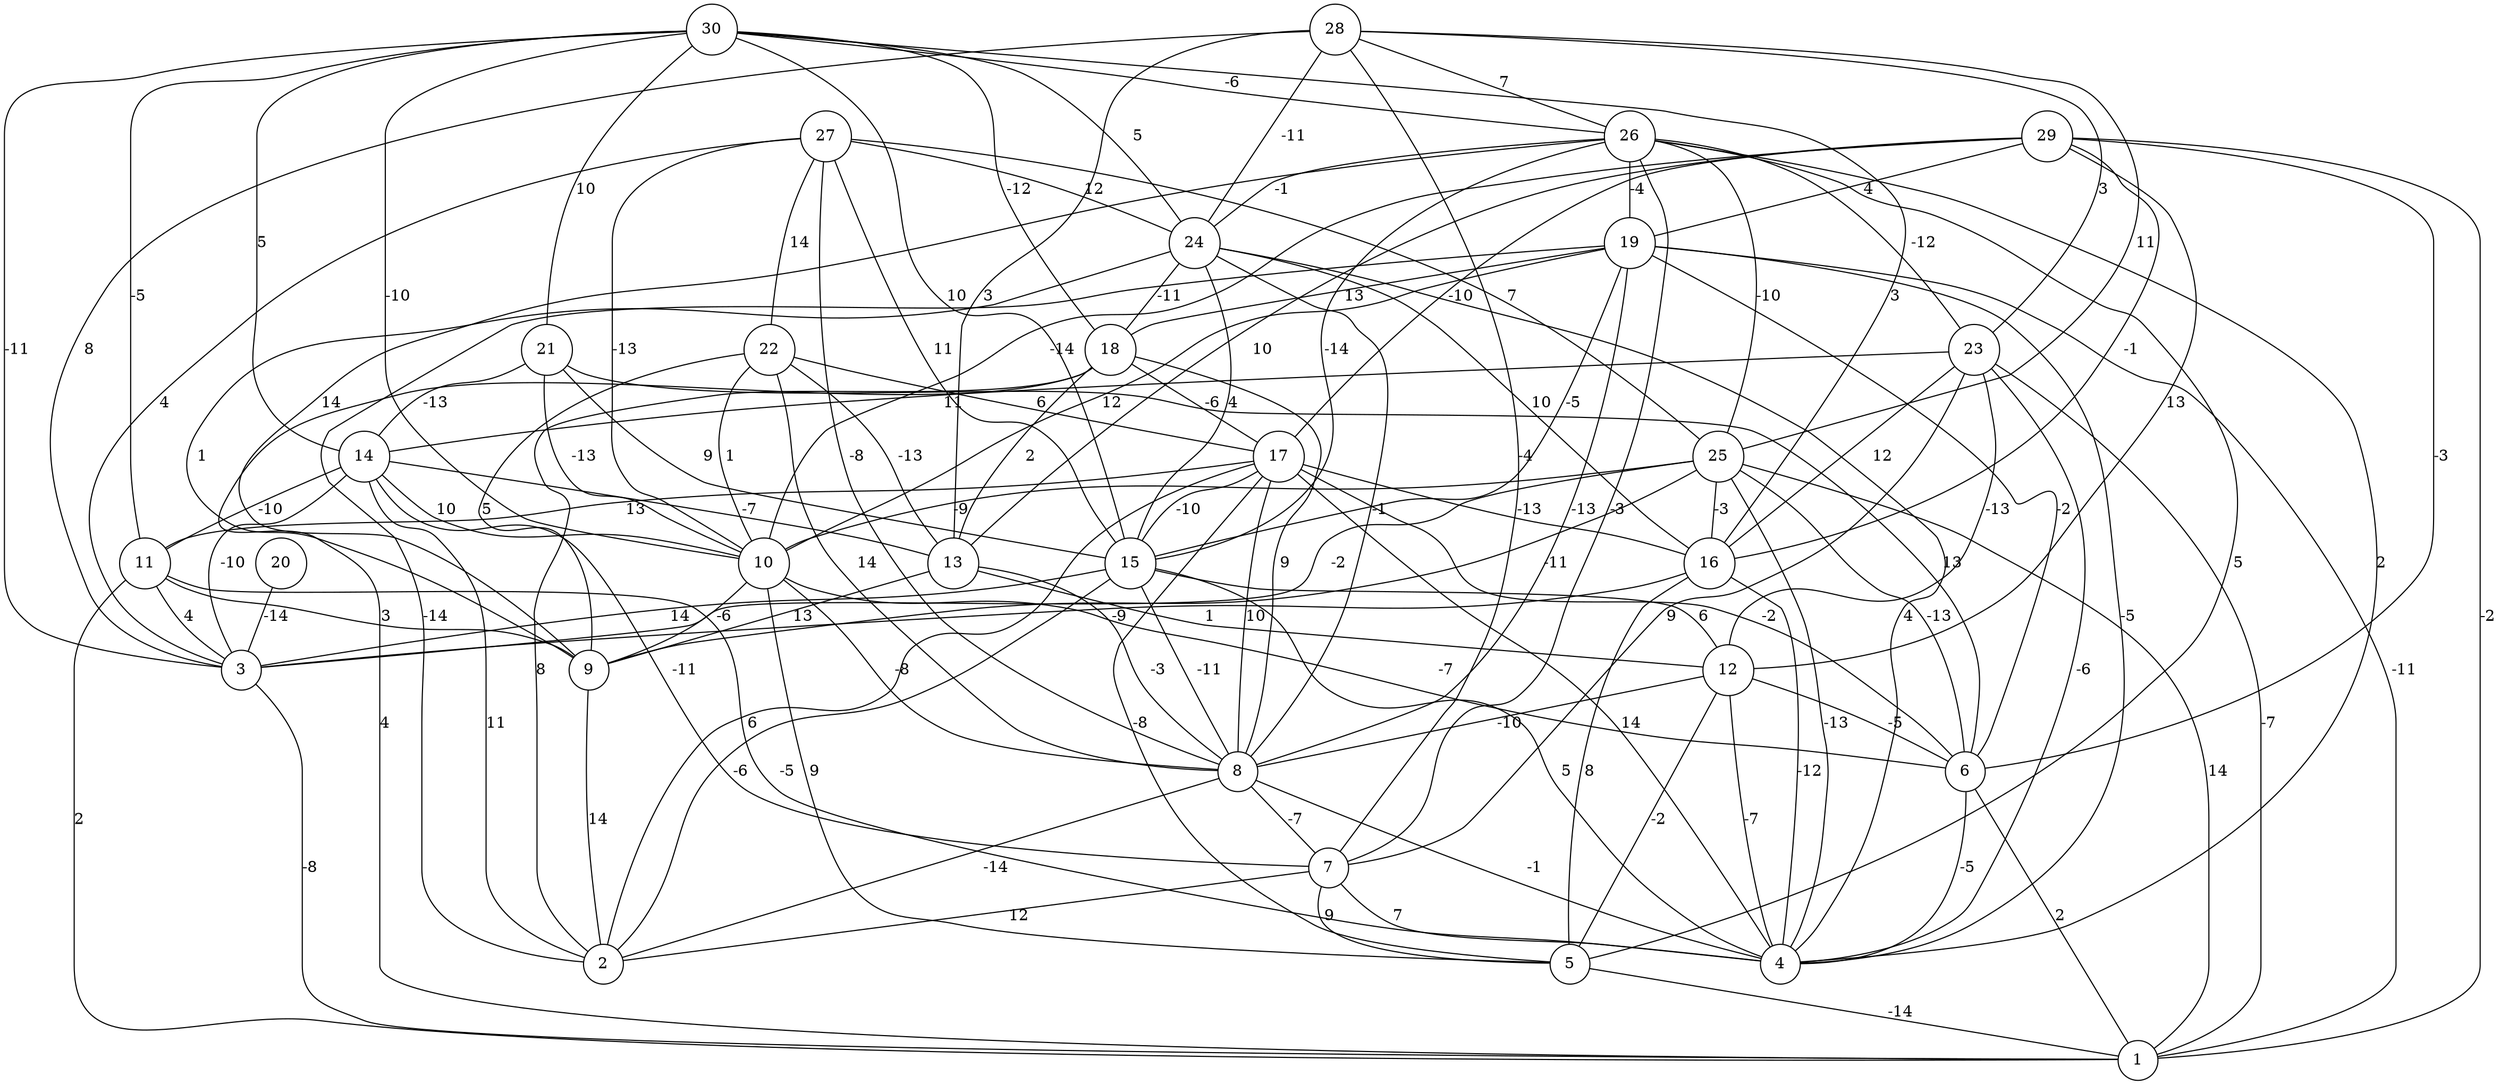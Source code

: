 graph { 
	 fontname="Helvetica,Arial,sans-serif" 
	 node [shape = circle]; 
	 30 -- 3 [label = "-11"];
	 30 -- 10 [label = "-10"];
	 30 -- 11 [label = "-5"];
	 30 -- 14 [label = "5"];
	 30 -- 15 [label = "10"];
	 30 -- 16 [label = "3"];
	 30 -- 18 [label = "-12"];
	 30 -- 21 [label = "10"];
	 30 -- 24 [label = "5"];
	 30 -- 26 [label = "-6"];
	 29 -- 1 [label = "-2"];
	 29 -- 6 [label = "-3"];
	 29 -- 10 [label = "-14"];
	 29 -- 12 [label = "13"];
	 29 -- 13 [label = "10"];
	 29 -- 16 [label = "-1"];
	 29 -- 17 [label = "-10"];
	 29 -- 19 [label = "4"];
	 28 -- 3 [label = "8"];
	 28 -- 7 [label = "-4"];
	 28 -- 13 [label = "3"];
	 28 -- 23 [label = "3"];
	 28 -- 24 [label = "-11"];
	 28 -- 25 [label = "11"];
	 28 -- 26 [label = "7"];
	 27 -- 3 [label = "4"];
	 27 -- 8 [label = "-8"];
	 27 -- 10 [label = "-13"];
	 27 -- 15 [label = "11"];
	 27 -- 22 [label = "14"];
	 27 -- 24 [label = "12"];
	 27 -- 25 [label = "7"];
	 26 -- 4 [label = "2"];
	 26 -- 5 [label = "5"];
	 26 -- 7 [label = "-3"];
	 26 -- 9 [label = "14"];
	 26 -- 15 [label = "-14"];
	 26 -- 19 [label = "-4"];
	 26 -- 23 [label = "-12"];
	 26 -- 24 [label = "-1"];
	 26 -- 25 [label = "-10"];
	 25 -- 1 [label = "14"];
	 25 -- 3 [label = "-2"];
	 25 -- 4 [label = "-13"];
	 25 -- 6 [label = "-13"];
	 25 -- 9 [label = "-11"];
	 25 -- 10 [label = "-9"];
	 25 -- 16 [label = "-3"];
	 24 -- 4 [label = "4"];
	 24 -- 8 [label = "-1"];
	 24 -- 9 [label = "1"];
	 24 -- 15 [label = "4"];
	 24 -- 16 [label = "10"];
	 24 -- 18 [label = "-11"];
	 23 -- 1 [label = "-7"];
	 23 -- 4 [label = "-6"];
	 23 -- 7 [label = "9"];
	 23 -- 12 [label = "-13"];
	 23 -- 14 [label = "11"];
	 23 -- 16 [label = "12"];
	 22 -- 8 [label = "14"];
	 22 -- 9 [label = "5"];
	 22 -- 10 [label = "1"];
	 22 -- 13 [label = "-13"];
	 22 -- 17 [label = "6"];
	 21 -- 6 [label = "13"];
	 21 -- 10 [label = "-13"];
	 21 -- 14 [label = "-13"];
	 21 -- 15 [label = "9"];
	 20 -- 3 [label = "-14"];
	 19 -- 1 [label = "-11"];
	 19 -- 2 [label = "-14"];
	 19 -- 4 [label = "-5"];
	 19 -- 6 [label = "-2"];
	 19 -- 8 [label = "-13"];
	 19 -- 10 [label = "12"];
	 19 -- 15 [label = "-5"];
	 19 -- 18 [label = "13"];
	 18 -- 1 [label = "4"];
	 18 -- 2 [label = "8"];
	 18 -- 8 [label = "9"];
	 18 -- 13 [label = "2"];
	 18 -- 17 [label = "-6"];
	 17 -- 2 [label = "6"];
	 17 -- 4 [label = "14"];
	 17 -- 5 [label = "-8"];
	 17 -- 6 [label = "-2"];
	 17 -- 8 [label = "10"];
	 17 -- 11 [label = "13"];
	 17 -- 15 [label = "-10"];
	 17 -- 16 [label = "-13"];
	 16 -- 3 [label = "-9"];
	 16 -- 4 [label = "-12"];
	 16 -- 5 [label = "8"];
	 15 -- 2 [label = "-6"];
	 15 -- 3 [label = "14"];
	 15 -- 4 [label = "5"];
	 15 -- 8 [label = "-11"];
	 15 -- 12 [label = "6"];
	 14 -- 2 [label = "11"];
	 14 -- 3 [label = "-10"];
	 14 -- 7 [label = "-11"];
	 14 -- 10 [label = "10"];
	 14 -- 11 [label = "-10"];
	 14 -- 13 [label = "-7"];
	 13 -- 8 [label = "-3"];
	 13 -- 9 [label = "13"];
	 13 -- 12 [label = "1"];
	 12 -- 4 [label = "-7"];
	 12 -- 5 [label = "-2"];
	 12 -- 6 [label = "-5"];
	 12 -- 8 [label = "-10"];
	 11 -- 1 [label = "2"];
	 11 -- 3 [label = "4"];
	 11 -- 4 [label = "-5"];
	 11 -- 9 [label = "3"];
	 10 -- 5 [label = "9"];
	 10 -- 6 [label = "-7"];
	 10 -- 8 [label = "-8"];
	 10 -- 9 [label = "-6"];
	 9 -- 2 [label = "14"];
	 8 -- 2 [label = "-14"];
	 8 -- 4 [label = "-1"];
	 8 -- 7 [label = "-7"];
	 7 -- 2 [label = "12"];
	 7 -- 4 [label = "7"];
	 7 -- 5 [label = "9"];
	 6 -- 1 [label = "2"];
	 6 -- 4 [label = "-5"];
	 5 -- 1 [label = "-14"];
	 3 -- 1 [label = "-8"];
	 1;
	 2;
	 3;
	 4;
	 5;
	 6;
	 7;
	 8;
	 9;
	 10;
	 11;
	 12;
	 13;
	 14;
	 15;
	 16;
	 17;
	 18;
	 19;
	 20;
	 21;
	 22;
	 23;
	 24;
	 25;
	 26;
	 27;
	 28;
	 29;
	 30;
}
